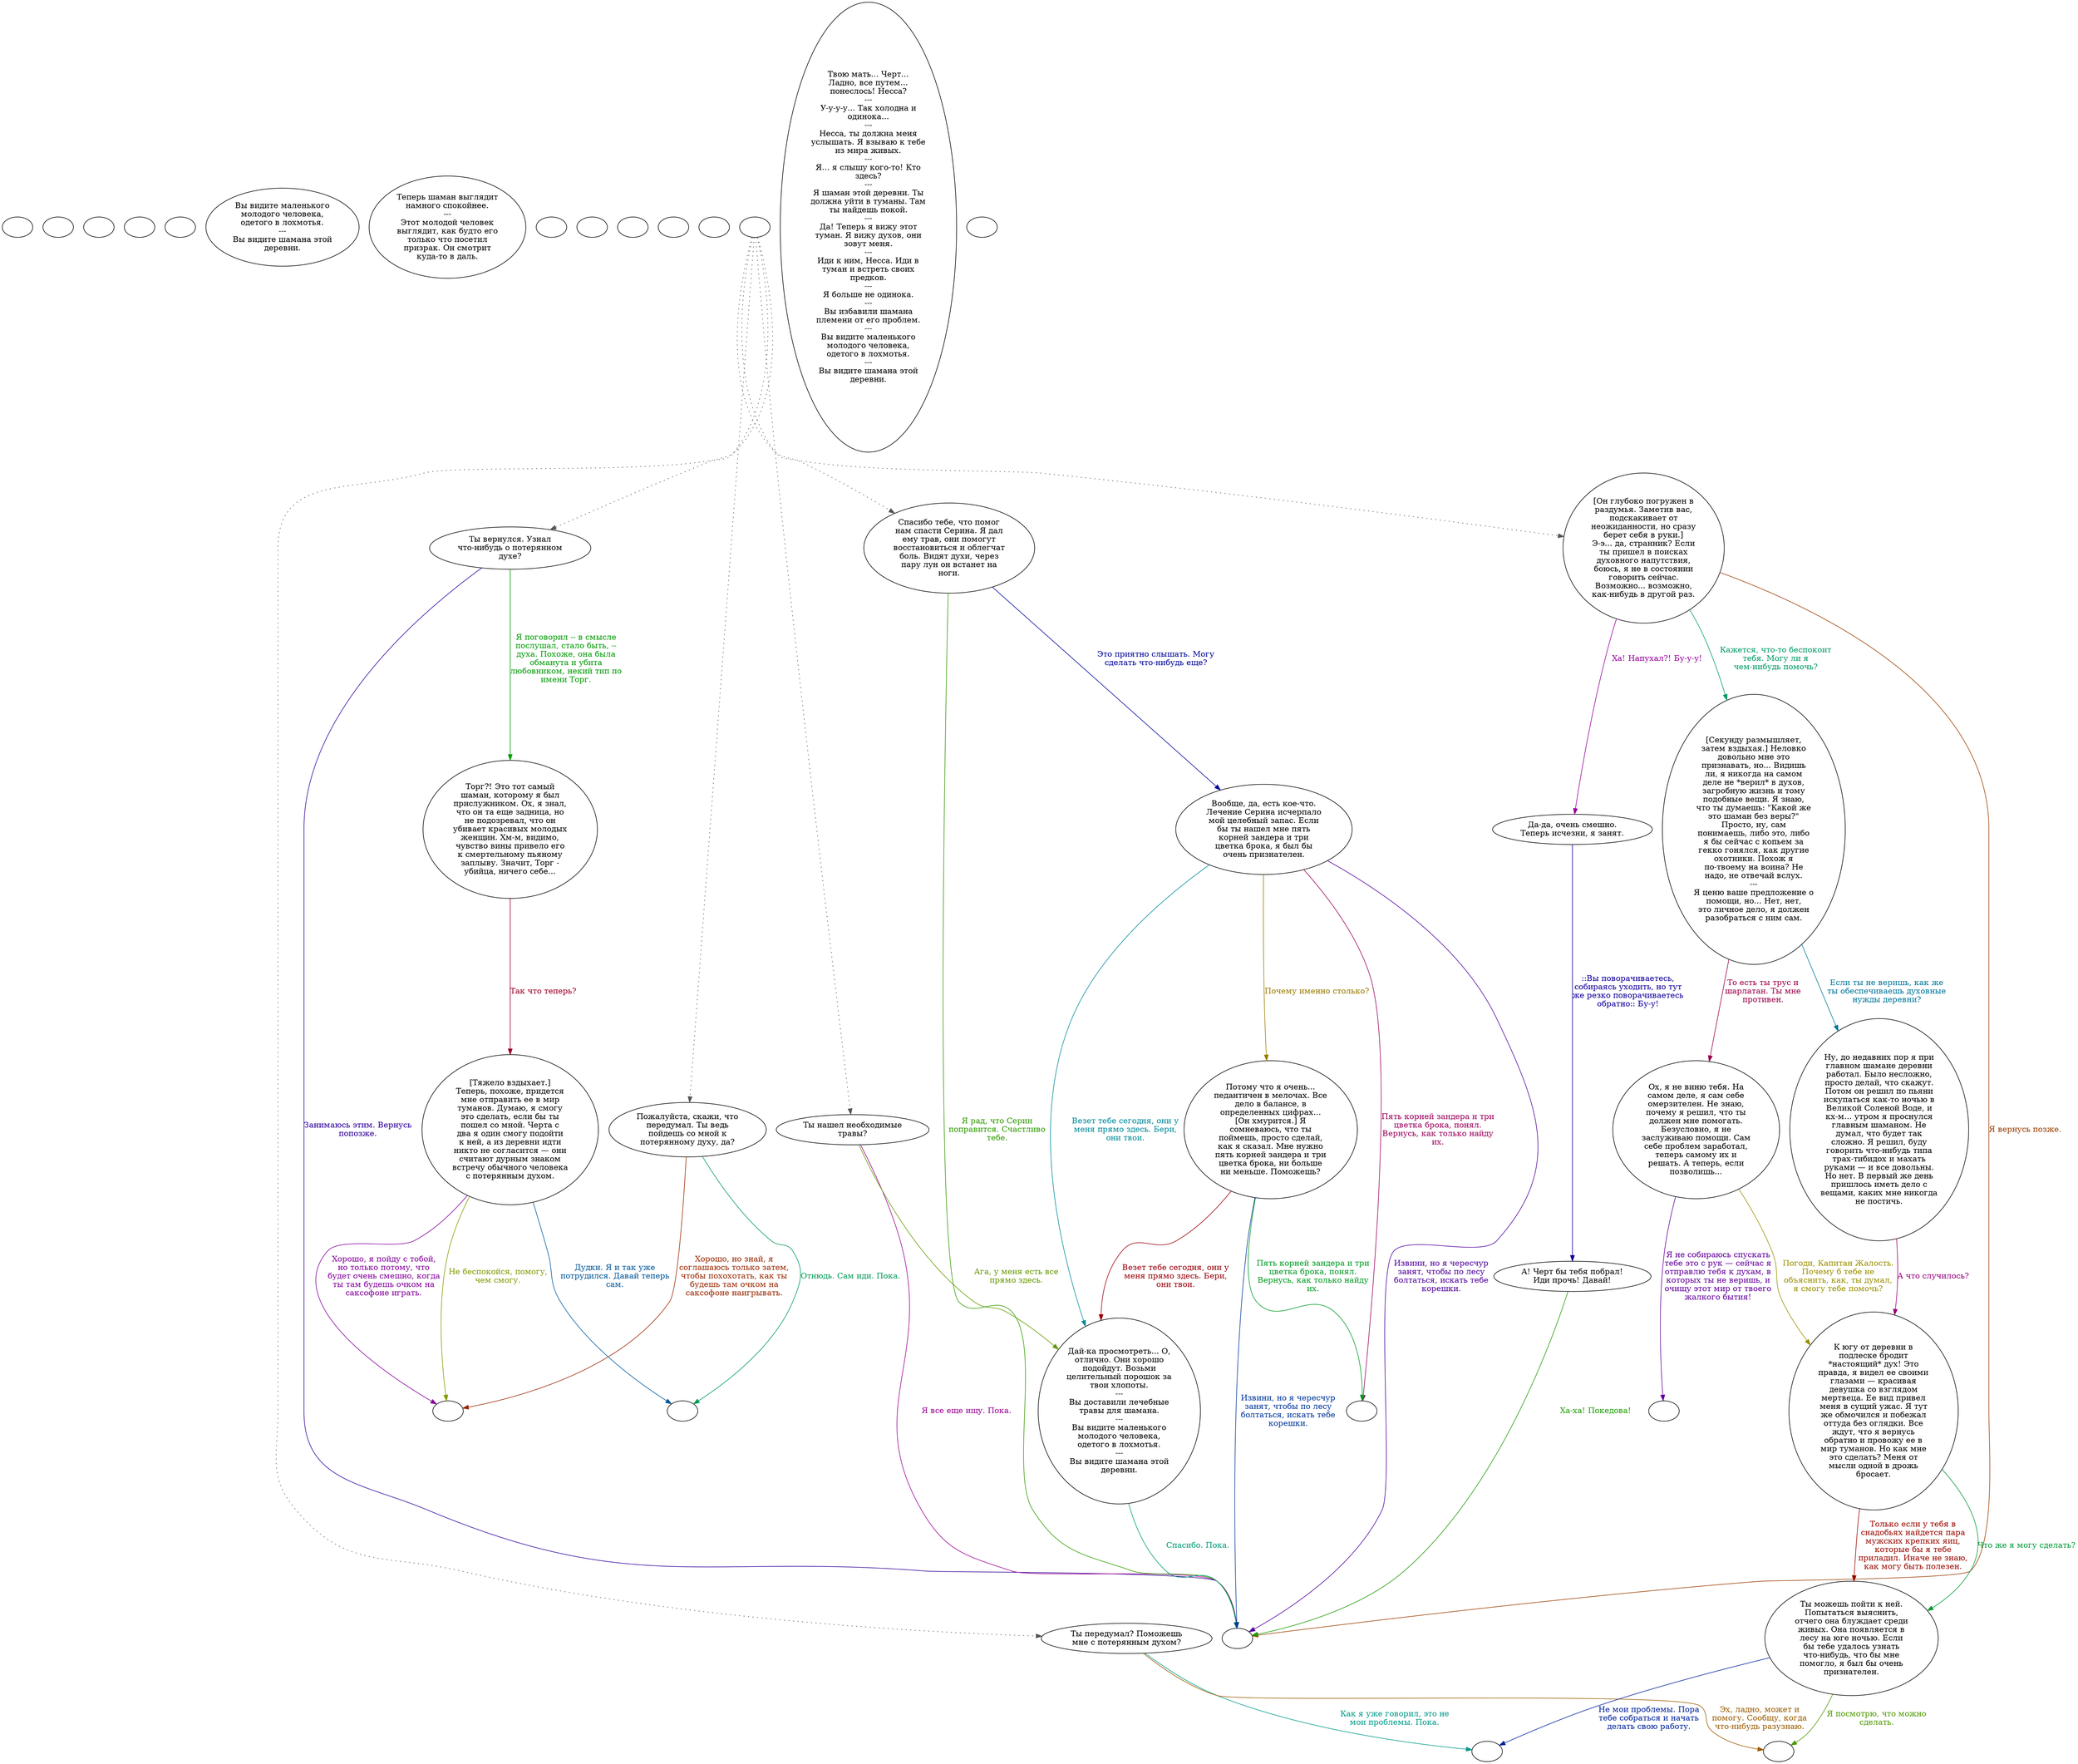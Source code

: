 digraph tribec4 {
  "start" [style=filled       fillcolor="#FFFFFF"       color="#000000"]
  "start" [label=""]
  "combat_p_proc" [style=filled       fillcolor="#FFFFFF"       color="#000000"]
  "combat_p_proc" [label=""]
  "critter_p_proc" [style=filled       fillcolor="#FFFFFF"       color="#000000"]
  "critter_p_proc" [label=""]
  "destroy_p_proc" [style=filled       fillcolor="#FFFFFF"       color="#000000"]
  "destroy_p_proc" [label=""]
  "use_p_proc" [style=filled       fillcolor="#FFFFFF"       color="#000000"]
  "use_p_proc" [label=""]
  "look_at_p_proc" [style=filled       fillcolor="#FFFFFF"       color="#000000"]
  "look_at_p_proc" [label="Вы видите маленького\nмолодого человека,\nодетого в лохмотья.\n---\nВы видите шамана этой\nдеревни."]
  "description_p_proc" [style=filled       fillcolor="#FFFFFF"       color="#000000"]
  "description_p_proc" [label="Теперь шаман выглядит\nнамного спокойнее.\n---\nЭтот молодой человек\nвыглядит, как будто его\nтолько что посетил\nпризрак. Он смотрит\nкуда-то в даль."]
  "use_skill_on_p_proc" [style=filled       fillcolor="#FFFFFF"       color="#000000"]
  "use_skill_on_p_proc" [label=""]
  "use_obj_on_p_proc" [style=filled       fillcolor="#FFFFFF"       color="#000000"]
  "use_obj_on_p_proc" [label=""]
  "damage_p_proc" [style=filled       fillcolor="#FFFFFF"       color="#000000"]
  "damage_p_proc" [label=""]
  "map_enter_p_proc" [style=filled       fillcolor="#FFFFFF"       color="#000000"]
  "map_enter_p_proc" [label=""]
  "map_update_p_proc" [style=filled       fillcolor="#FFFFFF"       color="#000000"]
  "map_update_p_proc" [label=""]
  "talk_p_proc" [style=filled       fillcolor="#FFFFFF"       color="#000000"]
  "talk_p_proc" -> "Node001" [style=dotted color="#555555"]
  "talk_p_proc" -> "Node009" [style=dotted color="#555555"]
  "talk_p_proc" -> "Node010" [style=dotted color="#555555"]
  "talk_p_proc" -> "Node013" [style=dotted color="#555555"]
  "talk_p_proc" -> "Node018" [style=dotted color="#555555"]
  "talk_p_proc" -> "Node014" [style=dotted color="#555555"]
  "talk_p_proc" [label=""]
  "Node001" [style=filled       fillcolor="#FFFFFF"       color="#000000"]
  "Node001" [label="[Он глубоко погружен в\nраздумья. Заметив вас,\nподскакивает от\nнеожиданности, но сразу\nберет себя в руки.]\nЭ-э... да, странник? Если\nты пришел в поисках\nдуховного напутствия,\nбоюсь, я не в состоянии\nговорить сейчас.\nВозможно... возможно,\nкак-нибудь в другой раз."]
  "Node001" -> "Node002" [label="Ха! Напухал?! Бу-у-у!" color="#960099" fontcolor="#960099"]
  "Node001" -> "Node004" [label="Кажется, что-то беспокоит\nтебя. Могу ли я\nчем-нибудь помочь?" color="#009969" fontcolor="#009969"]
  "Node001" -> "Node999" [label="Я вернусь позже." color="#993D00" fontcolor="#993D00"]
  "Node002" [style=filled       fillcolor="#FFFFFF"       color="#000000"]
  "Node002" [label="Да-да, очень смешно.\nТеперь исчезни, я занят."]
  "Node002" -> "Node003" [label="::Вы поворачиваетесь,\nсобираясь уходить, но тут\nже резко поворачиваетесь\nобратно:: Бу-у!" color="#100099" fontcolor="#100099"]
  "Node003" [style=filled       fillcolor="#FFFFFF"       color="#000000"]
  "Node003" [label="А! Черт бы тебя побрал!\nИди прочь! Давай!"]
  "Node003" -> "Node999" [label="Ха-ха! Покедова!" color="#1D9900" fontcolor="#1D9900"]
  "Node004" [style=filled       fillcolor="#FFFFFF"       color="#000000"]
  "Node004" [label="[Секунду размышляет,\nзатем вздыхая.] Неловко\nдовольно мне это\nпризнавать, но... Видишь\nли, я никогда на самом\nделе не *верил* в духов,\nзагробную жизнь и тому\nподобные вещи. Я знаю,\nчто ты думаешь: \"Какой же\nэто шаман без веры?\"\nПросто, ну, сам\nпонимаешь, либо это, либо\nя бы сейчас с копьем за\nгекко гонялся, как другие\nохотники. Похож я\nпо-твоему на воина? Не\nнадо, не отвечай вслух.\n---\nЯ ценю ваше предложение о\nпомощи, но... Нет, нет,\nэто личное дело, я должен\nразобраться с ним сам."]
  "Node004" -> "Node005" [label="То есть ты трус и\nшарлатан. Ты мне\nпротивен." color="#990049" fontcolor="#990049"]
  "Node004" -> "Node008" [label="Если ты не веришь, как же\nты обеспечиваешь духовные\nнужды деревни?" color="#007699" fontcolor="#007699"]
  "Node005" [style=filled       fillcolor="#FFFFFF"       color="#000000"]
  "Node005" [label="Ох, я не виню тебя. На\nсамом деле, я сам себе\nомерзителен. Не знаю,\nпочему я решил, что ты\nдолжен мне помогать.\nБезусловно, я не\nзаслуживаю помощи. Сам\nсебе проблем заработал,\nтеперь самому их и\nрешать. А теперь, если\nпозволишь..."]
  "Node005" -> "Node006" [label="Погоди, Капитан Жалость.\nПочему б тебе не\nобъяснить, как, ты думал,\nя смогу тебе помочь?" color="#998F00" fontcolor="#998F00"]
  "Node005" -> "Node998" [label="Я не собираюсь спускать\nтебе это с рук — сейчас я\nотправлю тебя к духам, в\nкоторых ты не веришь, и\nочищу этот мир от твоего\nжалкого бытия!" color="#630099" fontcolor="#630099"]
  "Node006" [style=filled       fillcolor="#FFFFFF"       color="#000000"]
  "Node006" [label="К югу от деревни в\nподлеске бродит\n*настоящий* дух! Это\nправда, я видел ее своими\nглазами — красивая\nдевушка со взглядом\nмертвеца. Ее вид привел\nменя в сущий ужас. Я тут\nже обмочился и побежал\nоттуда без оглядки. Все\nждут, что я вернусь\nобратно и провожу ее в\nмир туманов. Но как мне\nэто сделать? Меня от\nмысли одной в дрожь\nбросает."]
  "Node006" -> "Node007" [label="Что же я могу сделать?" color="#009936" fontcolor="#009936"]
  "Node006" -> "Node007" [label="Только если у тебя в\nснадобьях найдется пара\nмужских крепких яиц,\nкоторые бы я тебе\nприладил. Иначе не знаю,\nкак могу быть полезен." color="#990900" fontcolor="#990900"]
  "Node007" [style=filled       fillcolor="#FFFFFF"       color="#000000"]
  "Node007" [label="Ты можешь пойти к ней.\nПопытаться выяснить,\nотчего она блуждает среди\nживых. Она появляется в\nлесу на юге ночью. Если\nбы тебе удалось узнать\nчто-нибудь, что бы мне\nпомогло, я был бы очень\nпризнателен."]
  "Node007" -> "Node007a" [label="Не мои проблемы. Пора\nтебе собраться и начать\nделать свою работу." color="#002399" fontcolor="#002399"]
  "Node007" -> "Node007b" [label="Я посмотрю, что можно\nсделать." color="#509900" fontcolor="#509900"]
  "Node007a" [style=filled       fillcolor="#FFFFFF"       color="#000000"]
  "Node007a" [label=""]
  "Node007b" [style=filled       fillcolor="#FFFFFF"       color="#000000"]
  "Node007b" [label=""]
  "Node008" [style=filled       fillcolor="#FFFFFF"       color="#000000"]
  "Node008" [label="Ну, до недавних пор я при\nглавном шамане деревни\nработал. Было несложно,\nпросто делай, что скажут.\nПотом он решил по пьяни\nискупаться как-то ночью в\nВеликой Соленой Воде, и\nкх-м... утром я проснулся\nглавным шаманом. Не\nдумал, что будет так\nсложно. Я решил, буду\nговорить что-нибудь типа\nтрах-тибидох и махать\nруками — и все довольны.\nНо нет. В первый же день\nпришлось иметь дело с\nвещами, каких мне никогда\nне постичь."]
  "Node008" -> "Node006" [label="А что случилось?" color="#99007D" fontcolor="#99007D"]
  "Node009" [style=filled       fillcolor="#FFFFFF"       color="#000000"]
  "Node009" [label="Ты передумал? Поможешь\nмне с потерянным духом?"]
  "Node009" -> "Node007a" [label="Как я уже говорил, это не\nмои проблемы. Пока." color="#009989" fontcolor="#009989"]
  "Node009" -> "Node007b" [label="Эх, ладно, может и\nпомогу. Сообщу, когда\nчто-нибудь разузнаю." color="#995C00" fontcolor="#995C00"]
  "Node010" [style=filled       fillcolor="#FFFFFF"       color="#000000"]
  "Node010" [label="Ты вернулся. Узнал\nчто-нибудь о потерянном\nдухе?"]
  "Node010" -> "Node999" [label="Занимаюсь этим. Вернусь\nпопозже." color="#300099" fontcolor="#300099"]
  "Node010" -> "Node011" [label="Я поговорил -- в смысле\nпослушал, стало быть, --\nдуха. Похоже, она была\nобманута и убита\nлюбовником, некий тип по\nимени Торг." color="#009903" fontcolor="#009903"]
  "Node011" [style=filled       fillcolor="#FFFFFF"       color="#000000"]
  "Node011" [label="Торг?! Это тот самый\nшаман, которому я был\nприслужником. Ох, я знал,\nчто он та еще задница, но\nне подозревал, что он\nубивает красивых молодых\nженщин. Хм-м, видимо,\nчувство вины привело его\nк смертельному пьяному\nзаплыву. Значит, Торг -\nубийца, ничего себе..."]
  "Node011" -> "Node012" [label="Так что теперь?" color="#99002A" fontcolor="#99002A"]
  "Node012" [style=filled       fillcolor="#FFFFFF"       color="#000000"]
  "Node012" [label="[Тяжело вздыхает.]\nТеперь, похоже, придется\nмне отправить ее в мир\nтуманов. Думаю, я смогу\nэто сделать, если бы ты\nпошел со мной. Черта с\nдва я один смогу подойти\nк ней, а из деревни идти\nникто не согласится — они\nсчитают дурным знаком\nвстречу обычного человека\nс потерянным духом."]
  "Node012" -> "Node012a" [label="Дудки. Я и так уже\nпотрудился. Давай теперь\nсам." color="#005699" fontcolor="#005699"]
  "Node012" -> "Node012b" [label="Не беспокойся, помогу,\nчем смогу." color="#839900" fontcolor="#839900"]
  "Node012" -> "Node012b" [label="Хорошо, я пойду с тобой,\nно только потому, что\nбудет очень смешно, когда\nты там будешь очком на\nсаксофоне играть." color="#820099" fontcolor="#820099"]
  "Node012a" [style=filled       fillcolor="#FFFFFF"       color="#000000"]
  "Node012a" [label=""]
  "Node012b" [style=filled       fillcolor="#FFFFFF"       color="#000000"]
  "Node012b" [label=""]
  "Node013" [style=filled       fillcolor="#FFFFFF"       color="#000000"]
  "Node013" [label="Пожалуйста, скажи, что\nпередумал. Ты ведь\nпойдешь со мной к\nпотерянному духу, да?"]
  "Node013" -> "Node012a" [label="Отнюдь. Сам иди. Пока." color="#009956" fontcolor="#009956"]
  "Node013" -> "Node012b" [label="Хорошо, но знай, я\nсоглашаюсь только затем,\nчтобы похохотать, как ты\nбудешь там очком на\nсаксофоне наигрывать." color="#992900" fontcolor="#992900"]
  "Node014" [style=filled       fillcolor="#FFFFFF"       color="#000000"]
  "Node014" [label="Спасибо тебе, что помог\nнам спасти Серина. Я дал\nему трав, они помогут\nвосстановиться и облегчат\nболь. Видят духи, через\nпару лун он встанет на\nноги."]
  "Node014" -> "Node015" [label="Это приятно слышать. Могу\nсделать что-нибудь еще?" color="#000499" fontcolor="#000499"]
  "Node014" -> "Node999" [label="Я рад, что Серин\nпоправится. Счастливо\nтебе." color="#309900" fontcolor="#309900"]
  "Node015" [style=filled       fillcolor="#FFFFFF"       color="#000000"]
  "Node015" [label="Вообще, да, есть кое-что.\nЛечение Серина исчерпало\nмой целебный запас. Если\nбы ты нашел мне пять\nкорней зандера и три\nцветка брока, я был бы\nочень признателен."]
  "Node015" -> "Node017" [label="Пять корней зандера и три\nцветка брока, понял.\nВернусь, как только найду\nих." color="#99005D" fontcolor="#99005D"]
  "Node015" -> "Node019" [label="Везет тебе сегодня, они у\nменя прямо здесь. Бери,\nони твои." color="#008A99" fontcolor="#008A99"]
  "Node015" -> "Node016" [label="Почему именно столько?" color="#997C00" fontcolor="#997C00"]
  "Node015" -> "Node999" [label="Извини, но я чересчур\nзанят, чтобы по лесу\nболтаться, искать тебе\nкорешки." color="#4F0099" fontcolor="#4F0099"]
  "Node016" [style=filled       fillcolor="#FFFFFF"       color="#000000"]
  "Node016" [label="Потому что я очень...\nпедантичен в мелочах. Все\nдело в балансе, в\nопределенных цифрах...\n[Он хмурится.] Я\nсомневаюсь, что ты\nпоймешь, просто сделай,\nкак я сказал. Мне нужно\nпять корней зандера и три\nцветка брока, ни больше\nни меньше. Поможешь?"]
  "Node016" -> "Node017" [label="Пять корней зандера и три\nцветка брока, понял.\nВернусь, как только найду\nих." color="#009923" fontcolor="#009923"]
  "Node016" -> "Node019" [label="Везет тебе сегодня, они у\nменя прямо здесь. Бери,\nони твои." color="#99000A" fontcolor="#99000A"]
  "Node016" -> "Node999" [label="Извини, но я чересчур\nзанят, чтобы по лесу\nболтаться, искать тебе\nкорешки." color="#003799" fontcolor="#003799"]
  "Node017" [style=filled       fillcolor="#FFFFFF"       color="#000000"]
  "Node017" [label=""]
  "Node018" [style=filled       fillcolor="#FFFFFF"       color="#000000"]
  "Node018" [label="Ты нашел необходимые\nтравы?"]
  "Node018" -> "Node019" [label="Ага, у меня есть все\nпрямо здесь." color="#639900" fontcolor="#639900"]
  "Node018" -> "Node999" [label="Я все еще ищу. Пока." color="#990090" fontcolor="#990090"]
  "Node019" [style=filled       fillcolor="#FFFFFF"       color="#000000"]
  "Node019" [label="Дай-ка просмотреть... О,\nотлично. Они хорошо\nподойдут. Возьми\nцелительный порошок за\nтвои хлопоты.\n---\nВы доставили лечебные\nтравы для шамана.\n---\nВы видите маленького\nмолодого человека,\nодетого в лохмотья.\n---\nВы видите шамана этой\nдеревни."]
  "Node019" -> "Node999" [label="Спасибо. Пока." color="#009975" fontcolor="#009975"]
  "Node999" [style=filled       fillcolor="#FFFFFF"       color="#000000"]
  "Node999" [label=""]
  "Node998" [style=filled       fillcolor="#FFFFFF"       color="#000000"]
  "Node998" [label=""]
  "timed_event_p_proc" [style=filled       fillcolor="#FFFFFF"       color="#000000"]
  "timed_event_p_proc" [label="Твою мать... Черт...\nЛадно, все путем...\nпонеслось! Несса?\n---\nУ-у-у-у... Так холодна и\nодинока...\n---\nНесса, ты должна меня\nуслышать. Я взываю к тебе\nиз мира живых.\n---\nЯ... я слышу кого-то! Кто\nздесь?\n---\nЯ шаман этой деревни. Ты\nдолжна уйти в туманы. Там\nты найдешь покой.\n---\nДа! Теперь я вижу этот\nтуман. Я вижу духов, они\nзовут меня.\n---\nИди к ним, Несса. Иди в\nтуман и встреть своих\nпредков.\n---\nЯ больше не одинока.\n---\nВы избавили шамана\nплемени от его проблем.\n---\nВы видите маленького\nмолодого человека,\nодетого в лохмотья.\n---\nВы видите шамана этой\nдеревни."]
  "pickup_p_proc" [style=filled       fillcolor="#FFFFFF"       color="#000000"]
  "pickup_p_proc" [label=""]
}